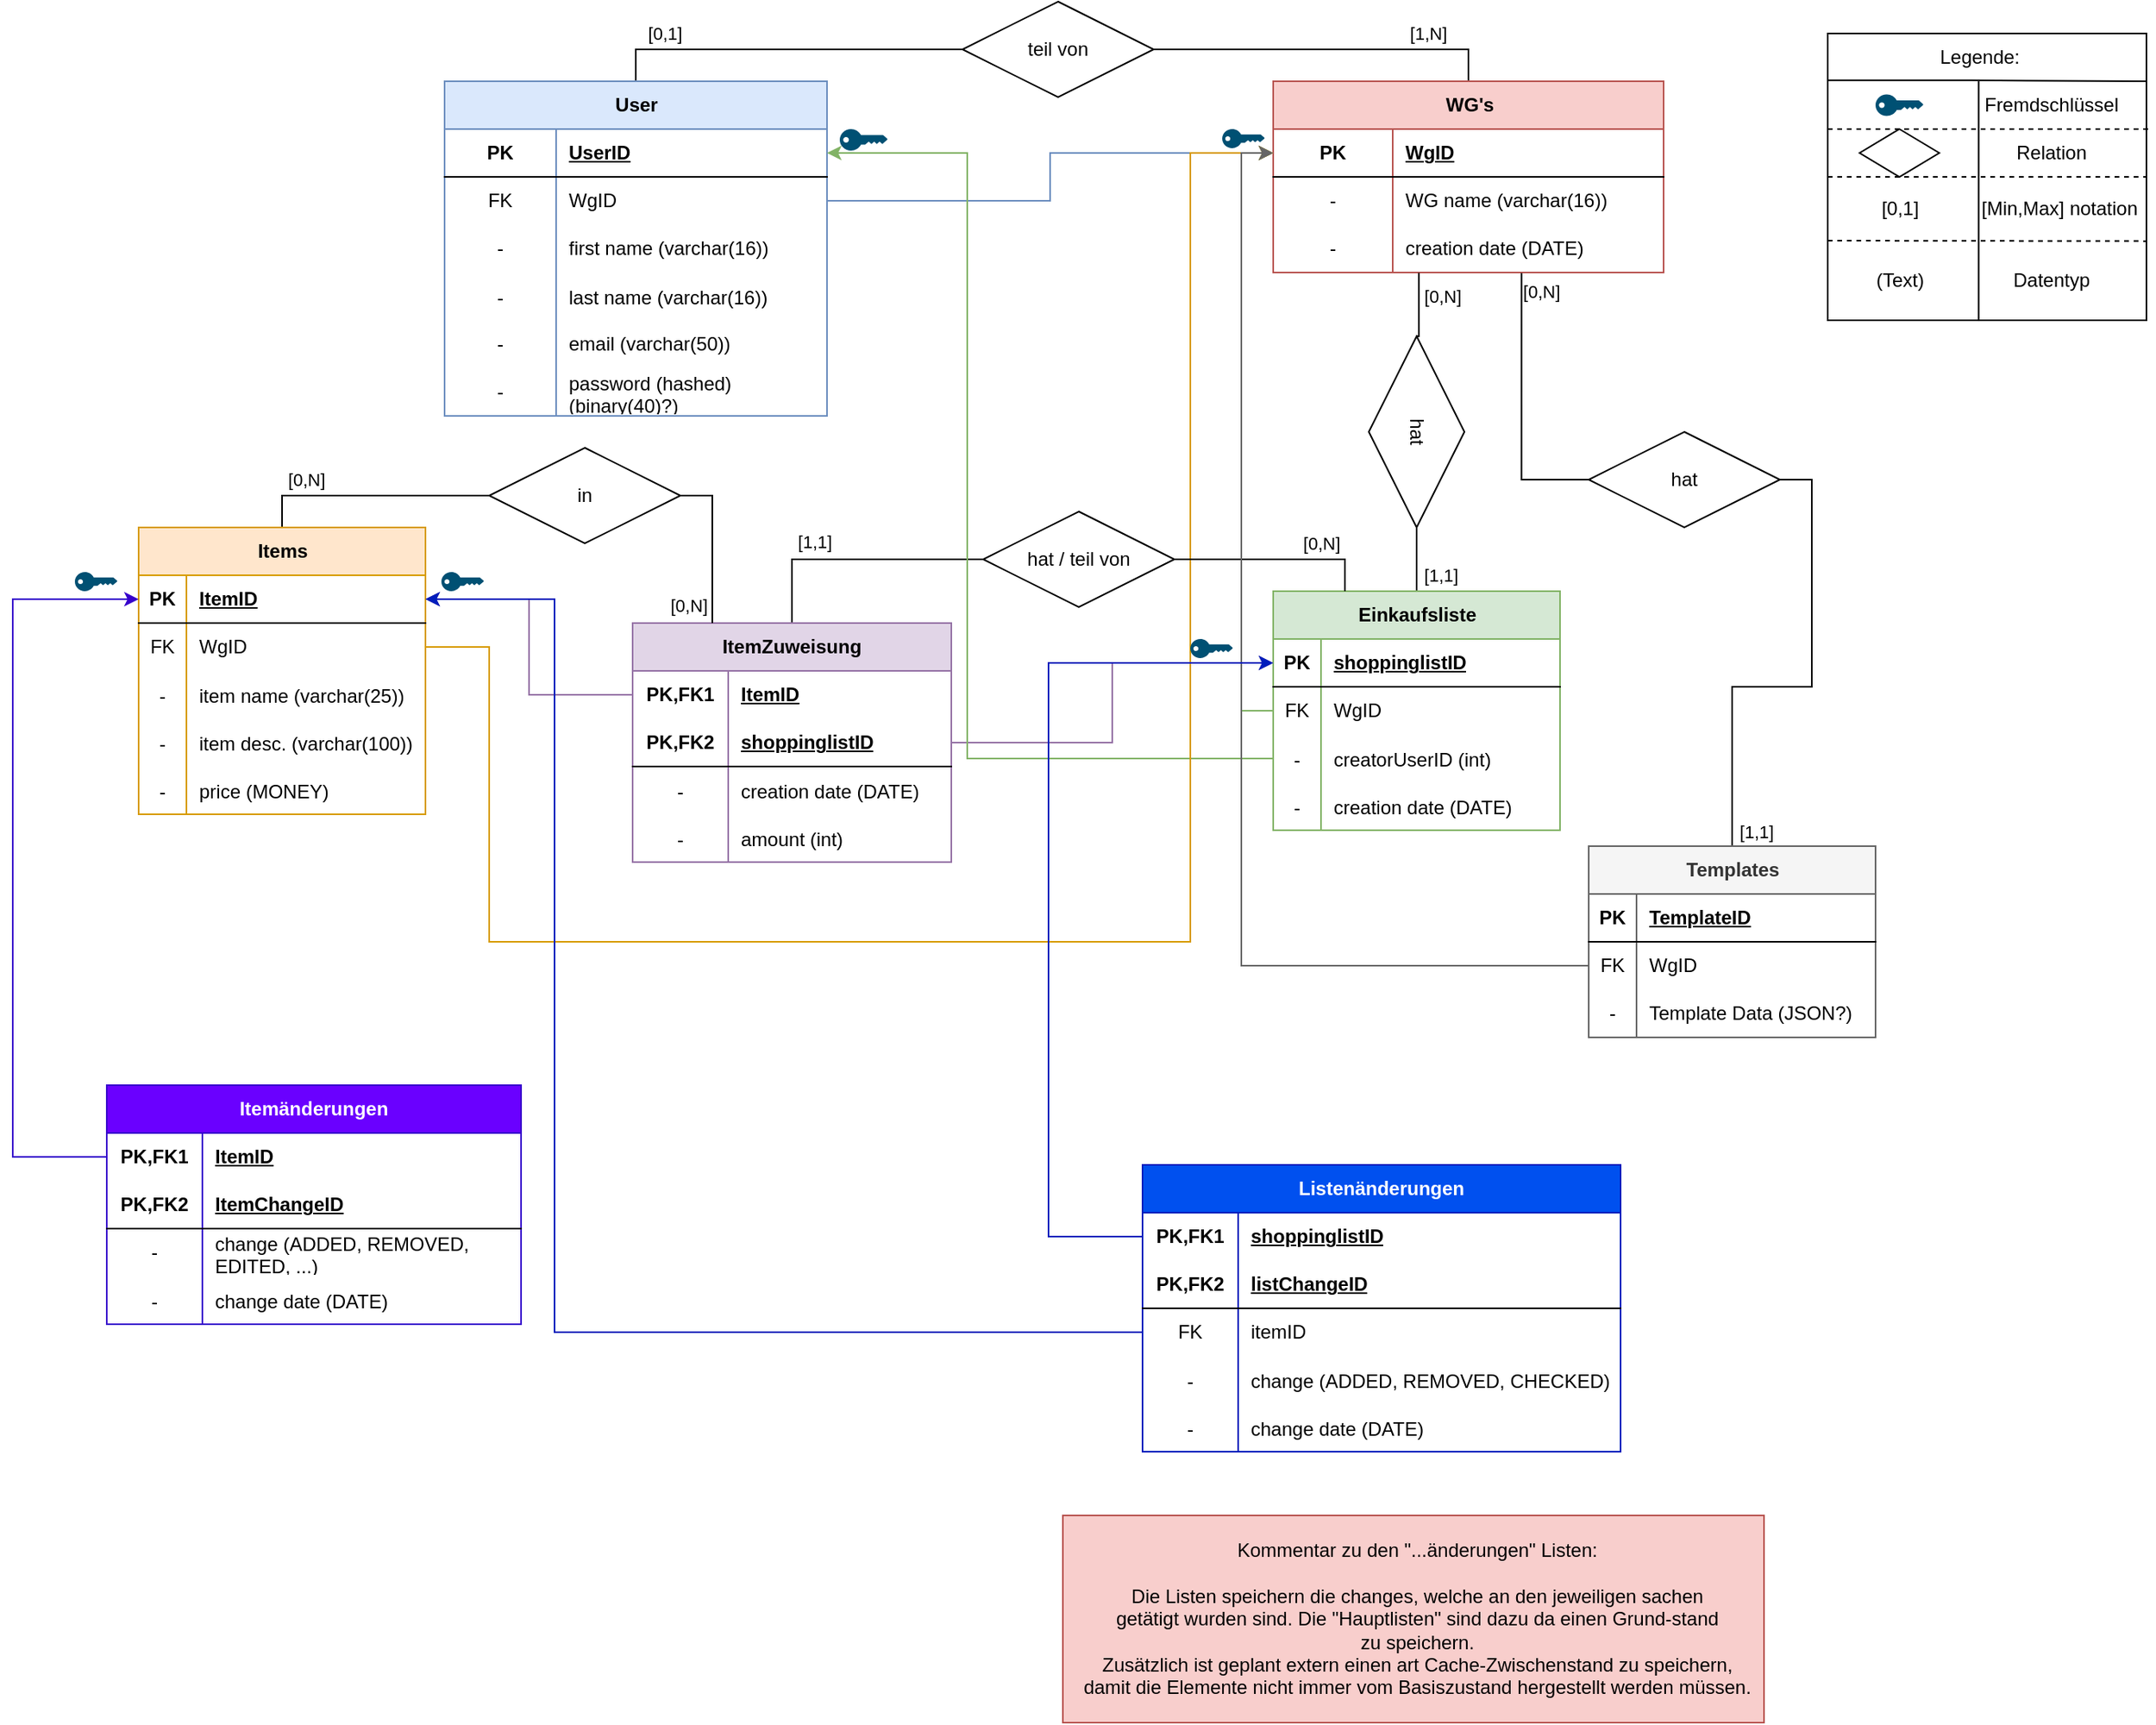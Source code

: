 <mxfile version="26.2.14">
  <diagram id="R2lEEEUBdFMjLlhIrx00" name="Page-1">
    <mxGraphModel dx="2875" dy="1124" grid="1" gridSize="10" guides="1" tooltips="1" connect="1" arrows="1" fold="1" page="1" pageScale="1" pageWidth="850" pageHeight="1100" math="0" shadow="0" extFonts="Permanent Marker^https://fonts.googleapis.com/css?family=Permanent+Marker">
      <root>
        <mxCell id="0" />
        <mxCell id="1" parent="0" />
        <mxCell id="UXeK21A5Lev54CbXwh4K-62" value="" style="whiteSpace=wrap;html=1;fontSize=12;" parent="1" vertex="1">
          <mxGeometry x="540" y="230" width="200" height="180" as="geometry" />
        </mxCell>
        <mxCell id="aGtUJJCmevMv8hbYbq4T-76" style="edgeStyle=orthogonalEdgeStyle;rounded=0;orthogonalLoop=1;jettySize=auto;html=1;exitX=0.5;exitY=0;exitDx=0;exitDy=0;entryX=0.5;entryY=0;entryDx=0;entryDy=0;endArrow=none;startFill=0;" parent="1" source="aGtUJJCmevMv8hbYbq4T-1" target="aGtUJJCmevMv8hbYbq4T-25" edge="1">
          <mxGeometry relative="1" as="geometry" />
        </mxCell>
        <mxCell id="UXeK21A5Lev54CbXwh4K-33" value="[0,1]" style="edgeLabel;html=1;align=center;verticalAlign=middle;resizable=0;points=[];" parent="aGtUJJCmevMv8hbYbq4T-76" vertex="1" connectable="0">
          <mxGeometry x="-0.897" y="1" relative="1" as="geometry">
            <mxPoint x="9" y="-9" as="offset" />
          </mxGeometry>
        </mxCell>
        <mxCell id="UXeK21A5Lev54CbXwh4K-38" value="[1,N]" style="edgeLabel;html=1;align=center;verticalAlign=middle;resizable=0;points=[];" parent="aGtUJJCmevMv8hbYbq4T-76" vertex="1" connectable="0">
          <mxGeometry x="0.839" y="1" relative="1" as="geometry">
            <mxPoint y="-9" as="offset" />
          </mxGeometry>
        </mxCell>
        <mxCell id="aGtUJJCmevMv8hbYbq4T-1" value="User" style="shape=table;startSize=30;container=1;collapsible=1;childLayout=tableLayout;fixedRows=1;rowLines=0;fontStyle=1;align=center;resizeLast=1;html=1;fillColor=#dae8fc;strokeColor=#6c8ebf;" parent="1" vertex="1">
          <mxGeometry x="-328" y="260" width="240" height="210" as="geometry">
            <mxRectangle x="90" y="110" width="70" height="30" as="alternateBounds" />
          </mxGeometry>
        </mxCell>
        <mxCell id="aGtUJJCmevMv8hbYbq4T-2" value="" style="shape=tableRow;horizontal=0;startSize=0;swimlaneHead=0;swimlaneBody=0;fillColor=none;collapsible=0;dropTarget=0;points=[[0,0.5],[1,0.5]];portConstraint=eastwest;top=0;left=0;right=0;bottom=1;" parent="aGtUJJCmevMv8hbYbq4T-1" vertex="1">
          <mxGeometry y="30" width="240" height="30" as="geometry" />
        </mxCell>
        <mxCell id="aGtUJJCmevMv8hbYbq4T-3" value="PK" style="shape=partialRectangle;connectable=0;fillColor=none;top=0;left=0;bottom=0;right=0;fontStyle=1;overflow=hidden;whiteSpace=wrap;html=1;" parent="aGtUJJCmevMv8hbYbq4T-2" vertex="1">
          <mxGeometry width="70" height="30" as="geometry">
            <mxRectangle width="70" height="30" as="alternateBounds" />
          </mxGeometry>
        </mxCell>
        <mxCell id="aGtUJJCmevMv8hbYbq4T-4" value="UserID" style="shape=partialRectangle;connectable=0;fillColor=none;top=0;left=0;bottom=0;right=0;align=left;spacingLeft=6;fontStyle=5;overflow=hidden;whiteSpace=wrap;html=1;" parent="aGtUJJCmevMv8hbYbq4T-2" vertex="1">
          <mxGeometry x="70" width="170" height="30" as="geometry">
            <mxRectangle width="170" height="30" as="alternateBounds" />
          </mxGeometry>
        </mxCell>
        <mxCell id="aGtUJJCmevMv8hbYbq4T-47" value="" style="shape=tableRow;horizontal=0;startSize=0;swimlaneHead=0;swimlaneBody=0;fillColor=none;collapsible=0;dropTarget=0;points=[[0,0.5],[1,0.5]];portConstraint=eastwest;top=0;left=0;right=0;bottom=0;" parent="aGtUJJCmevMv8hbYbq4T-1" vertex="1">
          <mxGeometry y="60" width="240" height="30" as="geometry" />
        </mxCell>
        <mxCell id="aGtUJJCmevMv8hbYbq4T-48" value="FK" style="shape=partialRectangle;connectable=0;fillColor=none;top=0;left=0;bottom=0;right=0;fontStyle=0;overflow=hidden;whiteSpace=wrap;html=1;" parent="aGtUJJCmevMv8hbYbq4T-47" vertex="1">
          <mxGeometry width="70" height="30" as="geometry">
            <mxRectangle width="70" height="30" as="alternateBounds" />
          </mxGeometry>
        </mxCell>
        <mxCell id="aGtUJJCmevMv8hbYbq4T-49" value="WgID" style="shape=partialRectangle;connectable=0;fillColor=none;top=0;left=0;bottom=0;right=0;align=left;spacingLeft=6;fontStyle=0;overflow=hidden;whiteSpace=wrap;html=1;" parent="aGtUJJCmevMv8hbYbq4T-47" vertex="1">
          <mxGeometry x="70" width="170" height="30" as="geometry">
            <mxRectangle width="170" height="30" as="alternateBounds" />
          </mxGeometry>
        </mxCell>
        <mxCell id="aGtUJJCmevMv8hbYbq4T-5" value="" style="shape=tableRow;horizontal=0;startSize=0;swimlaneHead=0;swimlaneBody=0;fillColor=none;collapsible=0;dropTarget=0;points=[[0,0.5],[1,0.5]];portConstraint=eastwest;top=0;left=0;right=0;bottom=0;" parent="aGtUJJCmevMv8hbYbq4T-1" vertex="1">
          <mxGeometry y="90" width="240" height="30" as="geometry" />
        </mxCell>
        <mxCell id="aGtUJJCmevMv8hbYbq4T-6" value="-" style="shape=partialRectangle;connectable=0;fillColor=none;top=0;left=0;bottom=0;right=0;editable=1;overflow=hidden;whiteSpace=wrap;html=1;" parent="aGtUJJCmevMv8hbYbq4T-5" vertex="1">
          <mxGeometry width="70" height="30" as="geometry">
            <mxRectangle width="70" height="30" as="alternateBounds" />
          </mxGeometry>
        </mxCell>
        <mxCell id="aGtUJJCmevMv8hbYbq4T-7" value="first name (varchar(16&lt;span style=&quot;background-color: transparent; color: light-dark(rgb(0, 0, 0), rgb(255, 255, 255));&quot;&gt;))&lt;/span&gt;" style="shape=partialRectangle;connectable=0;fillColor=none;top=0;left=0;bottom=0;right=0;align=left;spacingLeft=6;overflow=hidden;whiteSpace=wrap;html=1;" parent="aGtUJJCmevMv8hbYbq4T-5" vertex="1">
          <mxGeometry x="70" width="170" height="30" as="geometry">
            <mxRectangle width="170" height="30" as="alternateBounds" />
          </mxGeometry>
        </mxCell>
        <mxCell id="aGtUJJCmevMv8hbYbq4T-44" value="" style="shape=tableRow;horizontal=0;startSize=0;swimlaneHead=0;swimlaneBody=0;fillColor=none;collapsible=0;dropTarget=0;points=[[0,0.5],[1,0.5]];portConstraint=eastwest;top=0;left=0;right=0;bottom=0;" parent="aGtUJJCmevMv8hbYbq4T-1" vertex="1">
          <mxGeometry y="120" width="240" height="30" as="geometry" />
        </mxCell>
        <mxCell id="aGtUJJCmevMv8hbYbq4T-45" value="-" style="shape=partialRectangle;connectable=0;fillColor=none;top=0;left=0;bottom=0;right=0;editable=1;overflow=hidden;" parent="aGtUJJCmevMv8hbYbq4T-44" vertex="1">
          <mxGeometry width="70" height="30" as="geometry">
            <mxRectangle width="70" height="30" as="alternateBounds" />
          </mxGeometry>
        </mxCell>
        <mxCell id="aGtUJJCmevMv8hbYbq4T-46" value="last name (varchar(16))" style="shape=partialRectangle;connectable=0;fillColor=none;top=0;left=0;bottom=0;right=0;align=left;spacingLeft=6;overflow=hidden;" parent="aGtUJJCmevMv8hbYbq4T-44" vertex="1">
          <mxGeometry x="70" width="170" height="30" as="geometry">
            <mxRectangle width="170" height="30" as="alternateBounds" />
          </mxGeometry>
        </mxCell>
        <mxCell id="aGtUJJCmevMv8hbYbq4T-8" value="" style="shape=tableRow;horizontal=0;startSize=0;swimlaneHead=0;swimlaneBody=0;fillColor=none;collapsible=0;dropTarget=0;points=[[0,0.5],[1,0.5]];portConstraint=eastwest;top=0;left=0;right=0;bottom=0;" parent="aGtUJJCmevMv8hbYbq4T-1" vertex="1">
          <mxGeometry y="150" width="240" height="30" as="geometry" />
        </mxCell>
        <mxCell id="aGtUJJCmevMv8hbYbq4T-9" value="-" style="shape=partialRectangle;connectable=0;fillColor=none;top=0;left=0;bottom=0;right=0;editable=1;overflow=hidden;whiteSpace=wrap;html=1;" parent="aGtUJJCmevMv8hbYbq4T-8" vertex="1">
          <mxGeometry width="70" height="30" as="geometry">
            <mxRectangle width="70" height="30" as="alternateBounds" />
          </mxGeometry>
        </mxCell>
        <mxCell id="aGtUJJCmevMv8hbYbq4T-10" value="email (varchar(50))" style="shape=partialRectangle;connectable=0;fillColor=none;top=0;left=0;bottom=0;right=0;align=left;spacingLeft=6;overflow=hidden;whiteSpace=wrap;html=1;" parent="aGtUJJCmevMv8hbYbq4T-8" vertex="1">
          <mxGeometry x="70" width="170" height="30" as="geometry">
            <mxRectangle width="170" height="30" as="alternateBounds" />
          </mxGeometry>
        </mxCell>
        <mxCell id="aGtUJJCmevMv8hbYbq4T-11" value="" style="shape=tableRow;horizontal=0;startSize=0;swimlaneHead=0;swimlaneBody=0;fillColor=none;collapsible=0;dropTarget=0;points=[[0,0.5],[1,0.5]];portConstraint=eastwest;top=0;left=0;right=0;bottom=0;" parent="aGtUJJCmevMv8hbYbq4T-1" vertex="1">
          <mxGeometry y="180" width="240" height="30" as="geometry" />
        </mxCell>
        <mxCell id="aGtUJJCmevMv8hbYbq4T-12" value="-" style="shape=partialRectangle;connectable=0;fillColor=none;top=0;left=0;bottom=0;right=0;editable=1;overflow=hidden;whiteSpace=wrap;html=1;" parent="aGtUJJCmevMv8hbYbq4T-11" vertex="1">
          <mxGeometry width="70" height="30" as="geometry">
            <mxRectangle width="70" height="30" as="alternateBounds" />
          </mxGeometry>
        </mxCell>
        <mxCell id="aGtUJJCmevMv8hbYbq4T-13" value="password (hashed) (binary(40)?)" style="shape=partialRectangle;connectable=0;fillColor=none;top=0;left=0;bottom=0;right=0;align=left;spacingLeft=6;overflow=hidden;whiteSpace=wrap;html=1;" parent="aGtUJJCmevMv8hbYbq4T-11" vertex="1">
          <mxGeometry x="70" width="170" height="30" as="geometry">
            <mxRectangle width="170" height="30" as="alternateBounds" />
          </mxGeometry>
        </mxCell>
        <mxCell id="aGtUJJCmevMv8hbYbq4T-25" value="WG&#39;s" style="shape=table;startSize=30;container=1;collapsible=1;childLayout=tableLayout;fixedRows=1;rowLines=0;fontStyle=1;align=center;resizeLast=1;html=1;fillColor=#f8cecc;strokeColor=#b85450;" parent="1" vertex="1">
          <mxGeometry x="192" y="260" width="245" height="120" as="geometry" />
        </mxCell>
        <mxCell id="aGtUJJCmevMv8hbYbq4T-26" value="" style="shape=tableRow;horizontal=0;startSize=0;swimlaneHead=0;swimlaneBody=0;fillColor=none;collapsible=0;dropTarget=0;points=[[0,0.5],[1,0.5]];portConstraint=eastwest;top=0;left=0;right=0;bottom=1;" parent="aGtUJJCmevMv8hbYbq4T-25" vertex="1">
          <mxGeometry y="30" width="245" height="30" as="geometry" />
        </mxCell>
        <mxCell id="aGtUJJCmevMv8hbYbq4T-27" value="PK" style="shape=partialRectangle;connectable=0;fillColor=none;top=0;left=0;bottom=0;right=0;fontStyle=1;overflow=hidden;whiteSpace=wrap;html=1;" parent="aGtUJJCmevMv8hbYbq4T-26" vertex="1">
          <mxGeometry width="75.0" height="30" as="geometry">
            <mxRectangle width="75.0" height="30" as="alternateBounds" />
          </mxGeometry>
        </mxCell>
        <mxCell id="aGtUJJCmevMv8hbYbq4T-28" value="WgID" style="shape=partialRectangle;connectable=0;fillColor=none;top=0;left=0;bottom=0;right=0;align=left;spacingLeft=6;fontStyle=5;overflow=hidden;whiteSpace=wrap;html=1;" parent="aGtUJJCmevMv8hbYbq4T-26" vertex="1">
          <mxGeometry x="75.0" width="170.0" height="30" as="geometry">
            <mxRectangle width="170.0" height="30" as="alternateBounds" />
          </mxGeometry>
        </mxCell>
        <mxCell id="aGtUJJCmevMv8hbYbq4T-29" value="" style="shape=tableRow;horizontal=0;startSize=0;swimlaneHead=0;swimlaneBody=0;fillColor=none;collapsible=0;dropTarget=0;points=[[0,0.5],[1,0.5]];portConstraint=eastwest;top=0;left=0;right=0;bottom=0;" parent="aGtUJJCmevMv8hbYbq4T-25" vertex="1">
          <mxGeometry y="60" width="245" height="30" as="geometry" />
        </mxCell>
        <mxCell id="aGtUJJCmevMv8hbYbq4T-30" value="-" style="shape=partialRectangle;connectable=0;fillColor=none;top=0;left=0;bottom=0;right=0;editable=1;overflow=hidden;whiteSpace=wrap;html=1;" parent="aGtUJJCmevMv8hbYbq4T-29" vertex="1">
          <mxGeometry width="75.0" height="30" as="geometry">
            <mxRectangle width="75.0" height="30" as="alternateBounds" />
          </mxGeometry>
        </mxCell>
        <mxCell id="aGtUJJCmevMv8hbYbq4T-31" value="WG name (varchar(16))" style="shape=partialRectangle;connectable=0;fillColor=none;top=0;left=0;bottom=0;right=0;align=left;spacingLeft=6;overflow=hidden;whiteSpace=wrap;html=1;" parent="aGtUJJCmevMv8hbYbq4T-29" vertex="1">
          <mxGeometry x="75.0" width="170.0" height="30" as="geometry">
            <mxRectangle width="170.0" height="30" as="alternateBounds" />
          </mxGeometry>
        </mxCell>
        <mxCell id="aGtUJJCmevMv8hbYbq4T-32" value="" style="shape=tableRow;horizontal=0;startSize=0;swimlaneHead=0;swimlaneBody=0;fillColor=none;collapsible=0;dropTarget=0;points=[[0,0.5],[1,0.5]];portConstraint=eastwest;top=0;left=0;right=0;bottom=0;" parent="aGtUJJCmevMv8hbYbq4T-25" vertex="1">
          <mxGeometry y="90" width="245" height="30" as="geometry" />
        </mxCell>
        <mxCell id="aGtUJJCmevMv8hbYbq4T-33" value="-" style="shape=partialRectangle;connectable=0;fillColor=none;top=0;left=0;bottom=0;right=0;editable=1;overflow=hidden;whiteSpace=wrap;html=1;" parent="aGtUJJCmevMv8hbYbq4T-32" vertex="1">
          <mxGeometry width="75.0" height="30" as="geometry">
            <mxRectangle width="75.0" height="30" as="alternateBounds" />
          </mxGeometry>
        </mxCell>
        <mxCell id="aGtUJJCmevMv8hbYbq4T-34" value="creation date (DATE)" style="shape=partialRectangle;connectable=0;fillColor=none;top=0;left=0;bottom=0;right=0;align=left;spacingLeft=6;overflow=hidden;whiteSpace=wrap;html=1;" parent="aGtUJJCmevMv8hbYbq4T-32" vertex="1">
          <mxGeometry x="75.0" width="170.0" height="30" as="geometry">
            <mxRectangle width="170.0" height="30" as="alternateBounds" />
          </mxGeometry>
        </mxCell>
        <mxCell id="aGtUJJCmevMv8hbYbq4T-82" style="edgeStyle=orthogonalEdgeStyle;rounded=0;orthogonalLoop=1;jettySize=auto;html=1;exitX=0.5;exitY=0;exitDx=0;exitDy=0;entryX=1;entryY=0.5;entryDx=0;entryDy=0;endArrow=none;startFill=0;" parent="1" source="aGtUJJCmevMv8hbYbq4T-52" target="aGtUJJCmevMv8hbYbq4T-79" edge="1">
          <mxGeometry relative="1" as="geometry" />
        </mxCell>
        <mxCell id="UXeK21A5Lev54CbXwh4K-40" value="[1,1]" style="edgeLabel;html=1;align=center;verticalAlign=middle;resizable=0;points=[];" parent="aGtUJJCmevMv8hbYbq4T-82" vertex="1" connectable="0">
          <mxGeometry x="-0.557" y="-2" relative="1" as="geometry">
            <mxPoint x="13" y="-1" as="offset" />
          </mxGeometry>
        </mxCell>
        <mxCell id="aGtUJJCmevMv8hbYbq4T-52" value="Einkaufsliste" style="shape=table;startSize=30;container=1;collapsible=1;childLayout=tableLayout;fixedRows=1;rowLines=0;fontStyle=1;align=center;resizeLast=1;html=1;fillColor=#d5e8d4;strokeColor=#82b366;" parent="1" vertex="1">
          <mxGeometry x="192" y="580" width="180" height="150" as="geometry" />
        </mxCell>
        <mxCell id="aGtUJJCmevMv8hbYbq4T-53" value="" style="shape=tableRow;horizontal=0;startSize=0;swimlaneHead=0;swimlaneBody=0;fillColor=none;collapsible=0;dropTarget=0;points=[[0,0.5],[1,0.5]];portConstraint=eastwest;top=0;left=0;right=0;bottom=1;" parent="aGtUJJCmevMv8hbYbq4T-52" vertex="1">
          <mxGeometry y="30" width="180" height="30" as="geometry" />
        </mxCell>
        <mxCell id="aGtUJJCmevMv8hbYbq4T-54" value="PK" style="shape=partialRectangle;connectable=0;fillColor=none;top=0;left=0;bottom=0;right=0;fontStyle=1;overflow=hidden;whiteSpace=wrap;html=1;" parent="aGtUJJCmevMv8hbYbq4T-53" vertex="1">
          <mxGeometry width="30" height="30" as="geometry">
            <mxRectangle width="30" height="30" as="alternateBounds" />
          </mxGeometry>
        </mxCell>
        <mxCell id="aGtUJJCmevMv8hbYbq4T-55" value="shoppinglistID" style="shape=partialRectangle;connectable=0;fillColor=none;top=0;left=0;bottom=0;right=0;align=left;spacingLeft=6;fontStyle=5;overflow=hidden;whiteSpace=wrap;html=1;" parent="aGtUJJCmevMv8hbYbq4T-53" vertex="1">
          <mxGeometry x="30" width="150" height="30" as="geometry">
            <mxRectangle width="150" height="30" as="alternateBounds" />
          </mxGeometry>
        </mxCell>
        <mxCell id="aGtUJJCmevMv8hbYbq4T-65" value="" style="shape=tableRow;horizontal=0;startSize=0;swimlaneHead=0;swimlaneBody=0;fillColor=none;collapsible=0;dropTarget=0;points=[[0,0.5],[1,0.5]];portConstraint=eastwest;top=0;left=0;right=0;bottom=0;" parent="aGtUJJCmevMv8hbYbq4T-52" vertex="1">
          <mxGeometry y="60" width="180" height="30" as="geometry" />
        </mxCell>
        <mxCell id="aGtUJJCmevMv8hbYbq4T-66" value="FK" style="shape=partialRectangle;connectable=0;fillColor=none;top=0;left=0;bottom=0;right=0;fontStyle=0;overflow=hidden;whiteSpace=wrap;html=1;" parent="aGtUJJCmevMv8hbYbq4T-65" vertex="1">
          <mxGeometry width="30" height="30" as="geometry">
            <mxRectangle width="30" height="30" as="alternateBounds" />
          </mxGeometry>
        </mxCell>
        <mxCell id="aGtUJJCmevMv8hbYbq4T-67" value="WgID" style="shape=partialRectangle;connectable=0;fillColor=none;top=0;left=0;bottom=0;right=0;align=left;spacingLeft=6;fontStyle=0;overflow=hidden;whiteSpace=wrap;html=1;" parent="aGtUJJCmevMv8hbYbq4T-65" vertex="1">
          <mxGeometry x="30" width="150" height="30" as="geometry">
            <mxRectangle width="150" height="30" as="alternateBounds" />
          </mxGeometry>
        </mxCell>
        <mxCell id="UXeK21A5Lev54CbXwh4K-50" value="" style="shape=tableRow;horizontal=0;startSize=0;swimlaneHead=0;swimlaneBody=0;fillColor=none;collapsible=0;dropTarget=0;points=[[0,0.5],[1,0.5]];portConstraint=eastwest;top=0;left=0;right=0;bottom=0;" parent="aGtUJJCmevMv8hbYbq4T-52" vertex="1">
          <mxGeometry y="90" width="180" height="30" as="geometry" />
        </mxCell>
        <mxCell id="UXeK21A5Lev54CbXwh4K-51" value="-" style="shape=partialRectangle;connectable=0;fillColor=none;top=0;left=0;bottom=0;right=0;editable=1;overflow=hidden;" parent="UXeK21A5Lev54CbXwh4K-50" vertex="1">
          <mxGeometry width="30" height="30" as="geometry">
            <mxRectangle width="30" height="30" as="alternateBounds" />
          </mxGeometry>
        </mxCell>
        <mxCell id="UXeK21A5Lev54CbXwh4K-52" value="creatorUserID (int)" style="shape=partialRectangle;connectable=0;fillColor=none;top=0;left=0;bottom=0;right=0;align=left;spacingLeft=6;overflow=hidden;" parent="UXeK21A5Lev54CbXwh4K-50" vertex="1">
          <mxGeometry x="30" width="150" height="30" as="geometry">
            <mxRectangle width="150" height="30" as="alternateBounds" />
          </mxGeometry>
        </mxCell>
        <mxCell id="UXeK21A5Lev54CbXwh4K-84" value="" style="shape=tableRow;horizontal=0;startSize=0;swimlaneHead=0;swimlaneBody=0;fillColor=none;collapsible=0;dropTarget=0;points=[[0,0.5],[1,0.5]];portConstraint=eastwest;top=0;left=0;right=0;bottom=0;" parent="aGtUJJCmevMv8hbYbq4T-52" vertex="1">
          <mxGeometry y="120" width="180" height="30" as="geometry" />
        </mxCell>
        <mxCell id="UXeK21A5Lev54CbXwh4K-85" value="-" style="shape=partialRectangle;connectable=0;fillColor=none;top=0;left=0;bottom=0;right=0;editable=1;overflow=hidden;" parent="UXeK21A5Lev54CbXwh4K-84" vertex="1">
          <mxGeometry width="30" height="30" as="geometry">
            <mxRectangle width="30" height="30" as="alternateBounds" />
          </mxGeometry>
        </mxCell>
        <mxCell id="UXeK21A5Lev54CbXwh4K-86" value="creation date (DATE)" style="shape=partialRectangle;connectable=0;fillColor=none;top=0;left=0;bottom=0;right=0;align=left;spacingLeft=6;overflow=hidden;" parent="UXeK21A5Lev54CbXwh4K-84" vertex="1">
          <mxGeometry x="30" width="150" height="30" as="geometry">
            <mxRectangle width="150" height="30" as="alternateBounds" />
          </mxGeometry>
        </mxCell>
        <mxCell id="aGtUJJCmevMv8hbYbq4T-70" value="teil von" style="shape=rhombus;perimeter=rhombusPerimeter;whiteSpace=wrap;html=1;align=center;" parent="1" vertex="1">
          <mxGeometry x="-3" y="210" width="120" height="60" as="geometry" />
        </mxCell>
        <mxCell id="aGtUJJCmevMv8hbYbq4T-79" value="hat" style="shape=rhombus;perimeter=rhombusPerimeter;whiteSpace=wrap;html=1;align=center;rotation=90;" parent="1" vertex="1">
          <mxGeometry x="222" y="450" width="120" height="60" as="geometry" />
        </mxCell>
        <mxCell id="aGtUJJCmevMv8hbYbq4T-83" style="edgeStyle=orthogonalEdgeStyle;rounded=0;orthogonalLoop=1;jettySize=auto;html=1;exitX=0;exitY=0.5;exitDx=0;exitDy=0;entryX=0.373;entryY=1.007;entryDx=0;entryDy=0;entryPerimeter=0;endArrow=none;startFill=0;" parent="1" source="aGtUJJCmevMv8hbYbq4T-79" target="aGtUJJCmevMv8hbYbq4T-32" edge="1">
          <mxGeometry relative="1" as="geometry" />
        </mxCell>
        <mxCell id="UXeK21A5Lev54CbXwh4K-39" value="[0,N]" style="edgeLabel;html=1;align=center;verticalAlign=middle;resizable=0;points=[];" parent="aGtUJJCmevMv8hbYbq4T-83" vertex="1" connectable="0">
          <mxGeometry x="0.353" y="-1" relative="1" as="geometry">
            <mxPoint x="13" y="1" as="offset" />
          </mxGeometry>
        </mxCell>
        <mxCell id="UXeK21A5Lev54CbXwh4K-29" style="edgeStyle=orthogonalEdgeStyle;rounded=0;orthogonalLoop=1;jettySize=auto;html=1;exitX=0.5;exitY=0;exitDx=0;exitDy=0;entryX=0;entryY=0.5;entryDx=0;entryDy=0;endArrow=none;startFill=0;" parent="1" source="UXeK21A5Lev54CbXwh4K-1" target="UXeK21A5Lev54CbXwh4K-27" edge="1">
          <mxGeometry relative="1" as="geometry" />
        </mxCell>
        <mxCell id="UXeK21A5Lev54CbXwh4K-43" value="[0,N]" style="edgeLabel;html=1;align=center;verticalAlign=middle;resizable=0;points=[];" parent="UXeK21A5Lev54CbXwh4K-29" vertex="1" connectable="0">
          <mxGeometry x="-0.571" y="1" relative="1" as="geometry">
            <mxPoint x="3" y="-9" as="offset" />
          </mxGeometry>
        </mxCell>
        <mxCell id="UXeK21A5Lev54CbXwh4K-1" value="Items" style="shape=table;startSize=30;container=1;collapsible=1;childLayout=tableLayout;fixedRows=1;rowLines=0;fontStyle=1;align=center;resizeLast=1;html=1;fillColor=#ffe6cc;strokeColor=#d79b00;" parent="1" vertex="1">
          <mxGeometry x="-520" y="540" width="180" height="180" as="geometry" />
        </mxCell>
        <mxCell id="UXeK21A5Lev54CbXwh4K-2" value="" style="shape=tableRow;horizontal=0;startSize=0;swimlaneHead=0;swimlaneBody=0;fillColor=none;collapsible=0;dropTarget=0;points=[[0,0.5],[1,0.5]];portConstraint=eastwest;top=0;left=0;right=0;bottom=1;" parent="UXeK21A5Lev54CbXwh4K-1" vertex="1">
          <mxGeometry y="30" width="180" height="30" as="geometry" />
        </mxCell>
        <mxCell id="UXeK21A5Lev54CbXwh4K-3" value="PK" style="shape=partialRectangle;connectable=0;fillColor=none;top=0;left=0;bottom=0;right=0;fontStyle=1;overflow=hidden;whiteSpace=wrap;html=1;" parent="UXeK21A5Lev54CbXwh4K-2" vertex="1">
          <mxGeometry width="30" height="30" as="geometry">
            <mxRectangle width="30" height="30" as="alternateBounds" />
          </mxGeometry>
        </mxCell>
        <mxCell id="UXeK21A5Lev54CbXwh4K-4" value="ItemID" style="shape=partialRectangle;connectable=0;fillColor=none;top=0;left=0;bottom=0;right=0;align=left;spacingLeft=6;fontStyle=5;overflow=hidden;whiteSpace=wrap;html=1;" parent="UXeK21A5Lev54CbXwh4K-2" vertex="1">
          <mxGeometry x="30" width="150" height="30" as="geometry">
            <mxRectangle width="150" height="30" as="alternateBounds" />
          </mxGeometry>
        </mxCell>
        <mxCell id="UXeK21A5Lev54CbXwh4K-93" value="" style="shape=tableRow;horizontal=0;startSize=0;swimlaneHead=0;swimlaneBody=0;fillColor=none;collapsible=0;dropTarget=0;points=[[0,0.5],[1,0.5]];portConstraint=eastwest;top=0;left=0;right=0;bottom=0;" parent="UXeK21A5Lev54CbXwh4K-1" vertex="1">
          <mxGeometry y="60" width="180" height="30" as="geometry" />
        </mxCell>
        <mxCell id="UXeK21A5Lev54CbXwh4K-94" value="FK" style="shape=partialRectangle;connectable=0;fillColor=none;top=0;left=0;bottom=0;right=0;fontStyle=0;overflow=hidden;whiteSpace=wrap;html=1;" parent="UXeK21A5Lev54CbXwh4K-93" vertex="1">
          <mxGeometry width="30" height="30" as="geometry">
            <mxRectangle width="30" height="30" as="alternateBounds" />
          </mxGeometry>
        </mxCell>
        <mxCell id="UXeK21A5Lev54CbXwh4K-95" value="WgID" style="shape=partialRectangle;connectable=0;fillColor=none;top=0;left=0;bottom=0;right=0;align=left;spacingLeft=6;fontStyle=0;overflow=hidden;whiteSpace=wrap;html=1;" parent="UXeK21A5Lev54CbXwh4K-93" vertex="1">
          <mxGeometry x="30" width="150" height="30" as="geometry">
            <mxRectangle width="150" height="30" as="alternateBounds" />
          </mxGeometry>
        </mxCell>
        <mxCell id="UXeK21A5Lev54CbXwh4K-87" value="" style="shape=tableRow;horizontal=0;startSize=0;swimlaneHead=0;swimlaneBody=0;fillColor=none;collapsible=0;dropTarget=0;points=[[0,0.5],[1,0.5]];portConstraint=eastwest;top=0;left=0;right=0;bottom=0;" parent="UXeK21A5Lev54CbXwh4K-1" vertex="1">
          <mxGeometry y="90" width="180" height="30" as="geometry" />
        </mxCell>
        <mxCell id="UXeK21A5Lev54CbXwh4K-88" value="-" style="shape=partialRectangle;connectable=0;fillColor=none;top=0;left=0;bottom=0;right=0;editable=1;overflow=hidden;" parent="UXeK21A5Lev54CbXwh4K-87" vertex="1">
          <mxGeometry width="30" height="30" as="geometry">
            <mxRectangle width="30" height="30" as="alternateBounds" />
          </mxGeometry>
        </mxCell>
        <mxCell id="UXeK21A5Lev54CbXwh4K-89" value="item name (varchar(25))" style="shape=partialRectangle;connectable=0;fillColor=none;top=0;left=0;bottom=0;right=0;align=left;spacingLeft=6;overflow=hidden;" parent="UXeK21A5Lev54CbXwh4K-87" vertex="1">
          <mxGeometry x="30" width="150" height="30" as="geometry">
            <mxRectangle width="150" height="30" as="alternateBounds" />
          </mxGeometry>
        </mxCell>
        <mxCell id="pZzTLyqTRAZFOnSQWOme-1" value="" style="shape=tableRow;horizontal=0;startSize=0;swimlaneHead=0;swimlaneBody=0;fillColor=none;collapsible=0;dropTarget=0;points=[[0,0.5],[1,0.5]];portConstraint=eastwest;top=0;left=0;right=0;bottom=0;" parent="UXeK21A5Lev54CbXwh4K-1" vertex="1">
          <mxGeometry y="120" width="180" height="30" as="geometry" />
        </mxCell>
        <mxCell id="pZzTLyqTRAZFOnSQWOme-2" value="-" style="shape=partialRectangle;connectable=0;fillColor=none;top=0;left=0;bottom=0;right=0;editable=1;overflow=hidden;" parent="pZzTLyqTRAZFOnSQWOme-1" vertex="1">
          <mxGeometry width="30" height="30" as="geometry">
            <mxRectangle width="30" height="30" as="alternateBounds" />
          </mxGeometry>
        </mxCell>
        <mxCell id="pZzTLyqTRAZFOnSQWOme-3" value="item desc. (varchar(100))" style="shape=partialRectangle;connectable=0;fillColor=none;top=0;left=0;bottom=0;right=0;align=left;spacingLeft=6;overflow=hidden;" parent="pZzTLyqTRAZFOnSQWOme-1" vertex="1">
          <mxGeometry x="30" width="150" height="30" as="geometry">
            <mxRectangle width="150" height="30" as="alternateBounds" />
          </mxGeometry>
        </mxCell>
        <mxCell id="pZzTLyqTRAZFOnSQWOme-4" value="" style="shape=tableRow;horizontal=0;startSize=0;swimlaneHead=0;swimlaneBody=0;fillColor=none;collapsible=0;dropTarget=0;points=[[0,0.5],[1,0.5]];portConstraint=eastwest;top=0;left=0;right=0;bottom=0;" parent="UXeK21A5Lev54CbXwh4K-1" vertex="1">
          <mxGeometry y="150" width="180" height="30" as="geometry" />
        </mxCell>
        <mxCell id="pZzTLyqTRAZFOnSQWOme-5" value="-" style="shape=partialRectangle;connectable=0;fillColor=none;top=0;left=0;bottom=0;right=0;editable=1;overflow=hidden;" parent="pZzTLyqTRAZFOnSQWOme-4" vertex="1">
          <mxGeometry width="30" height="30" as="geometry">
            <mxRectangle width="30" height="30" as="alternateBounds" />
          </mxGeometry>
        </mxCell>
        <mxCell id="pZzTLyqTRAZFOnSQWOme-6" value="price (MONEY)" style="shape=partialRectangle;connectable=0;fillColor=none;top=0;left=0;bottom=0;right=0;align=left;spacingLeft=6;overflow=hidden;" parent="pZzTLyqTRAZFOnSQWOme-4" vertex="1">
          <mxGeometry x="30" width="150" height="30" as="geometry">
            <mxRectangle width="150" height="30" as="alternateBounds" />
          </mxGeometry>
        </mxCell>
        <mxCell id="UXeK21A5Lev54CbXwh4K-31" style="edgeStyle=orthogonalEdgeStyle;rounded=0;orthogonalLoop=1;jettySize=auto;html=1;exitX=0.5;exitY=0;exitDx=0;exitDy=0;entryX=0;entryY=0.5;entryDx=0;entryDy=0;endArrow=none;startFill=0;" parent="1" source="UXeK21A5Lev54CbXwh4K-14" target="UXeK21A5Lev54CbXwh4K-28" edge="1">
          <mxGeometry relative="1" as="geometry" />
        </mxCell>
        <mxCell id="UXeK21A5Lev54CbXwh4K-41" value="[1,1]" style="edgeLabel;html=1;align=center;verticalAlign=middle;resizable=0;points=[];" parent="UXeK21A5Lev54CbXwh4K-31" vertex="1" connectable="0">
          <mxGeometry x="-0.482" relative="1" as="geometry">
            <mxPoint x="12" y="-11" as="offset" />
          </mxGeometry>
        </mxCell>
        <mxCell id="UXeK21A5Lev54CbXwh4K-14" value="ItemZuweisung" style="shape=table;startSize=30;container=1;collapsible=1;childLayout=tableLayout;fixedRows=1;rowLines=0;fontStyle=1;align=center;resizeLast=1;html=1;whiteSpace=wrap;fillColor=#e1d5e7;strokeColor=#9673a6;" parent="1" vertex="1">
          <mxGeometry x="-210" y="600" width="200" height="150" as="geometry" />
        </mxCell>
        <mxCell id="UXeK21A5Lev54CbXwh4K-15" value="" style="shape=tableRow;horizontal=0;startSize=0;swimlaneHead=0;swimlaneBody=0;fillColor=none;collapsible=0;dropTarget=0;points=[[0,0.5],[1,0.5]];portConstraint=eastwest;top=0;left=0;right=0;bottom=0;html=1;" parent="UXeK21A5Lev54CbXwh4K-14" vertex="1">
          <mxGeometry y="30" width="200" height="30" as="geometry" />
        </mxCell>
        <mxCell id="UXeK21A5Lev54CbXwh4K-16" value="PK,FK1" style="shape=partialRectangle;connectable=0;fillColor=none;top=0;left=0;bottom=0;right=0;fontStyle=1;overflow=hidden;html=1;whiteSpace=wrap;" parent="UXeK21A5Lev54CbXwh4K-15" vertex="1">
          <mxGeometry width="60" height="30" as="geometry">
            <mxRectangle width="60" height="30" as="alternateBounds" />
          </mxGeometry>
        </mxCell>
        <mxCell id="UXeK21A5Lev54CbXwh4K-17" value="ItemID" style="shape=partialRectangle;connectable=0;fillColor=none;top=0;left=0;bottom=0;right=0;align=left;spacingLeft=6;fontStyle=5;overflow=hidden;html=1;whiteSpace=wrap;" parent="UXeK21A5Lev54CbXwh4K-15" vertex="1">
          <mxGeometry x="60" width="140" height="30" as="geometry">
            <mxRectangle width="140" height="30" as="alternateBounds" />
          </mxGeometry>
        </mxCell>
        <mxCell id="UXeK21A5Lev54CbXwh4K-18" value="" style="shape=tableRow;horizontal=0;startSize=0;swimlaneHead=0;swimlaneBody=0;fillColor=none;collapsible=0;dropTarget=0;points=[[0,0.5],[1,0.5]];portConstraint=eastwest;top=0;left=0;right=0;bottom=1;html=1;" parent="UXeK21A5Lev54CbXwh4K-14" vertex="1">
          <mxGeometry y="60" width="200" height="30" as="geometry" />
        </mxCell>
        <mxCell id="UXeK21A5Lev54CbXwh4K-19" value="PK,FK2" style="shape=partialRectangle;connectable=0;fillColor=none;top=0;left=0;bottom=0;right=0;fontStyle=1;overflow=hidden;html=1;whiteSpace=wrap;" parent="UXeK21A5Lev54CbXwh4K-18" vertex="1">
          <mxGeometry width="60" height="30" as="geometry">
            <mxRectangle width="60" height="30" as="alternateBounds" />
          </mxGeometry>
        </mxCell>
        <mxCell id="UXeK21A5Lev54CbXwh4K-20" value="shoppinglistID" style="shape=partialRectangle;connectable=0;fillColor=none;top=0;left=0;bottom=0;right=0;align=left;spacingLeft=6;fontStyle=5;overflow=hidden;html=1;whiteSpace=wrap;" parent="UXeK21A5Lev54CbXwh4K-18" vertex="1">
          <mxGeometry x="60" width="140" height="30" as="geometry">
            <mxRectangle width="140" height="30" as="alternateBounds" />
          </mxGeometry>
        </mxCell>
        <mxCell id="UXeK21A5Lev54CbXwh4K-81" value="" style="shape=tableRow;horizontal=0;startSize=0;swimlaneHead=0;swimlaneBody=0;fillColor=none;collapsible=0;dropTarget=0;points=[[0,0.5],[1,0.5]];portConstraint=eastwest;top=0;left=0;right=0;bottom=0;" parent="UXeK21A5Lev54CbXwh4K-14" vertex="1">
          <mxGeometry y="90" width="200" height="30" as="geometry" />
        </mxCell>
        <mxCell id="UXeK21A5Lev54CbXwh4K-82" value="-" style="shape=partialRectangle;connectable=0;fillColor=none;top=0;left=0;bottom=0;right=0;editable=1;overflow=hidden;" parent="UXeK21A5Lev54CbXwh4K-81" vertex="1">
          <mxGeometry width="60" height="30" as="geometry">
            <mxRectangle width="60" height="30" as="alternateBounds" />
          </mxGeometry>
        </mxCell>
        <mxCell id="UXeK21A5Lev54CbXwh4K-83" value="creation date (DATE)" style="shape=partialRectangle;connectable=0;fillColor=none;top=0;left=0;bottom=0;right=0;align=left;spacingLeft=6;overflow=hidden;" parent="UXeK21A5Lev54CbXwh4K-81" vertex="1">
          <mxGeometry x="60" width="140" height="30" as="geometry">
            <mxRectangle width="140" height="30" as="alternateBounds" />
          </mxGeometry>
        </mxCell>
        <mxCell id="UXeK21A5Lev54CbXwh4K-90" value="" style="shape=tableRow;horizontal=0;startSize=0;swimlaneHead=0;swimlaneBody=0;fillColor=none;collapsible=0;dropTarget=0;points=[[0,0.5],[1,0.5]];portConstraint=eastwest;top=0;left=0;right=0;bottom=0;" parent="UXeK21A5Lev54CbXwh4K-14" vertex="1">
          <mxGeometry y="120" width="200" height="30" as="geometry" />
        </mxCell>
        <mxCell id="UXeK21A5Lev54CbXwh4K-91" value="-" style="shape=partialRectangle;connectable=0;fillColor=none;top=0;left=0;bottom=0;right=0;editable=1;overflow=hidden;" parent="UXeK21A5Lev54CbXwh4K-90" vertex="1">
          <mxGeometry width="60" height="30" as="geometry">
            <mxRectangle width="60" height="30" as="alternateBounds" />
          </mxGeometry>
        </mxCell>
        <mxCell id="UXeK21A5Lev54CbXwh4K-92" value="amount (int)" style="shape=partialRectangle;connectable=0;fillColor=none;top=0;left=0;bottom=0;right=0;align=left;spacingLeft=6;overflow=hidden;" parent="UXeK21A5Lev54CbXwh4K-90" vertex="1">
          <mxGeometry x="60" width="140" height="30" as="geometry">
            <mxRectangle width="140" height="30" as="alternateBounds" />
          </mxGeometry>
        </mxCell>
        <mxCell id="UXeK21A5Lev54CbXwh4K-30" style="edgeStyle=orthogonalEdgeStyle;rounded=0;orthogonalLoop=1;jettySize=auto;html=1;exitX=1;exitY=0.5;exitDx=0;exitDy=0;entryX=0.25;entryY=0;entryDx=0;entryDy=0;endArrow=none;startFill=0;" parent="1" source="UXeK21A5Lev54CbXwh4K-27" target="UXeK21A5Lev54CbXwh4K-14" edge="1">
          <mxGeometry relative="1" as="geometry" />
        </mxCell>
        <mxCell id="UXeK21A5Lev54CbXwh4K-44" value="[0,N&lt;span style=&quot;background-color: light-dark(#ffffff, var(--ge-dark-color, #121212)); color: light-dark(rgb(0, 0, 0), rgb(255, 255, 255));&quot;&gt;]&lt;/span&gt;" style="edgeLabel;html=1;align=center;verticalAlign=middle;resizable=0;points=[];" parent="UXeK21A5Lev54CbXwh4K-30" vertex="1" connectable="0">
          <mxGeometry x="0.613" y="-1" relative="1" as="geometry">
            <mxPoint x="-14" y="8" as="offset" />
          </mxGeometry>
        </mxCell>
        <mxCell id="UXeK21A5Lev54CbXwh4K-27" value="in" style="shape=rhombus;perimeter=rhombusPerimeter;whiteSpace=wrap;html=1;align=center;" parent="1" vertex="1">
          <mxGeometry x="-300" y="490" width="120" height="60" as="geometry" />
        </mxCell>
        <mxCell id="UXeK21A5Lev54CbXwh4K-28" value="hat / teil von" style="shape=rhombus;perimeter=rhombusPerimeter;whiteSpace=wrap;html=1;align=center;" parent="1" vertex="1">
          <mxGeometry x="10" y="530" width="120" height="60" as="geometry" />
        </mxCell>
        <mxCell id="UXeK21A5Lev54CbXwh4K-45" style="edgeStyle=orthogonalEdgeStyle;rounded=0;orthogonalLoop=1;jettySize=auto;html=1;exitX=1;exitY=0.5;exitDx=0;exitDy=0;entryX=0;entryY=0.5;entryDx=0;entryDy=0;fillColor=#dae8fc;strokeColor=#6c8ebf;" parent="1" source="aGtUJJCmevMv8hbYbq4T-47" target="aGtUJJCmevMv8hbYbq4T-26" edge="1">
          <mxGeometry relative="1" as="geometry" />
        </mxCell>
        <mxCell id="UXeK21A5Lev54CbXwh4K-47" style="edgeStyle=orthogonalEdgeStyle;rounded=0;orthogonalLoop=1;jettySize=auto;html=1;exitX=0;exitY=0.5;exitDx=0;exitDy=0;entryX=1;entryY=0.5;entryDx=0;entryDy=0;fillColor=#e1d5e7;strokeColor=#9673a6;" parent="1" source="UXeK21A5Lev54CbXwh4K-15" target="UXeK21A5Lev54CbXwh4K-2" edge="1">
          <mxGeometry relative="1" as="geometry" />
        </mxCell>
        <mxCell id="UXeK21A5Lev54CbXwh4K-48" style="edgeStyle=orthogonalEdgeStyle;rounded=0;orthogonalLoop=1;jettySize=auto;html=1;exitX=1;exitY=0.5;exitDx=0;exitDy=0;entryX=0;entryY=0.5;entryDx=0;entryDy=0;fillColor=#e1d5e7;strokeColor=#9673a6;" parent="1" source="UXeK21A5Lev54CbXwh4K-18" target="aGtUJJCmevMv8hbYbq4T-53" edge="1">
          <mxGeometry relative="1" as="geometry" />
        </mxCell>
        <mxCell id="UXeK21A5Lev54CbXwh4K-49" style="edgeStyle=orthogonalEdgeStyle;rounded=0;orthogonalLoop=1;jettySize=auto;html=1;exitX=0;exitY=0.5;exitDx=0;exitDy=0;entryX=0;entryY=0.5;entryDx=0;entryDy=0;fillColor=#d5e8d4;strokeColor=#82b366;" parent="1" source="aGtUJJCmevMv8hbYbq4T-65" target="aGtUJJCmevMv8hbYbq4T-26" edge="1">
          <mxGeometry relative="1" as="geometry" />
        </mxCell>
        <mxCell id="UXeK21A5Lev54CbXwh4K-53" style="edgeStyle=orthogonalEdgeStyle;rounded=0;orthogonalLoop=1;jettySize=auto;html=1;exitX=0;exitY=0.5;exitDx=0;exitDy=0;entryX=1;entryY=0.5;entryDx=0;entryDy=0;fillColor=#d5e8d4;strokeColor=#82b366;" parent="1" source="UXeK21A5Lev54CbXwh4K-50" target="aGtUJJCmevMv8hbYbq4T-2" edge="1">
          <mxGeometry relative="1" as="geometry">
            <mxPoint y="290" as="targetPoint" />
            <Array as="points">
              <mxPoint y="685" />
              <mxPoint y="305" />
            </Array>
          </mxGeometry>
        </mxCell>
        <mxCell id="UXeK21A5Lev54CbXwh4K-55" value="" style="points=[[0,0.5,0],[0.24,0,0],[0.5,0.28,0],[0.995,0.475,0],[0.5,0.72,0],[0.24,1,0]];verticalLabelPosition=bottom;sketch=0;html=1;verticalAlign=top;aspect=fixed;align=center;pointerEvents=1;shape=mxgraph.cisco19.key;fillColor=#005073;strokeColor=none;" parent="1" vertex="1">
          <mxGeometry x="160" y="290" width="26.67" height="12" as="geometry" />
        </mxCell>
        <mxCell id="UXeK21A5Lev54CbXwh4K-56" value="" style="points=[[0,0.5,0],[0.24,0,0],[0.5,0.28,0],[0.995,0.475,0],[0.5,0.72,0],[0.24,1,0]];verticalLabelPosition=bottom;sketch=0;html=1;verticalAlign=top;aspect=fixed;align=center;pointerEvents=1;shape=mxgraph.cisco19.key;fillColor=#005073;strokeColor=none;" parent="1" vertex="1">
          <mxGeometry x="-80" y="290" width="30" height="13.5" as="geometry" />
        </mxCell>
        <mxCell id="UXeK21A5Lev54CbXwh4K-57" value="" style="points=[[0,0.5,0],[0.24,0,0],[0.5,0.28,0],[0.995,0.475,0],[0.5,0.72,0],[0.24,1,0]];verticalLabelPosition=bottom;sketch=0;html=1;verticalAlign=top;aspect=fixed;align=center;pointerEvents=1;shape=mxgraph.cisco19.key;fillColor=#005073;strokeColor=none;" parent="1" vertex="1">
          <mxGeometry x="-330" y="568" width="26.67" height="12" as="geometry" />
        </mxCell>
        <mxCell id="UXeK21A5Lev54CbXwh4K-59" value="Legende:" style="text;html=1;align=center;verticalAlign=middle;resizable=0;points=[];autosize=1;strokeColor=none;fillColor=none;fontSize=12;" parent="1" vertex="1">
          <mxGeometry x="600" y="230" width="70" height="30" as="geometry" />
        </mxCell>
        <mxCell id="UXeK21A5Lev54CbXwh4K-60" value="" style="points=[[0,0.5,0],[0.24,0,0],[0.5,0.28,0],[0.995,0.475,0],[0.5,0.72,0],[0.24,1,0]];verticalLabelPosition=bottom;sketch=0;html=1;verticalAlign=top;aspect=fixed;align=center;pointerEvents=1;shape=mxgraph.cisco19.key;fillColor=#005073;strokeColor=none;fontSize=12;" parent="1" vertex="1">
          <mxGeometry x="570" y="268.25" width="30" height="13.5" as="geometry" />
        </mxCell>
        <mxCell id="UXeK21A5Lev54CbXwh4K-63" value="" style="endArrow=none;html=1;rounded=0;exitX=0;exitY=0.25;exitDx=0;exitDy=0;entryX=1;entryY=0.167;entryDx=0;entryDy=0;fontSize=12;entryPerimeter=0;" parent="1" edge="1" target="UXeK21A5Lev54CbXwh4K-62">
          <mxGeometry width="50" height="50" relative="1" as="geometry">
            <mxPoint x="540" y="259.43" as="sourcePoint" />
            <mxPoint x="730" y="259.43" as="targetPoint" />
            <Array as="points">
              <mxPoint x="630" y="259.43" />
            </Array>
          </mxGeometry>
        </mxCell>
        <mxCell id="UXeK21A5Lev54CbXwh4K-64" value="" style="endArrow=none;html=1;rounded=0;exitX=0.5;exitY=1;exitDx=0;exitDy=0;fontSize=12;" parent="1" edge="1">
          <mxGeometry width="50" height="50" relative="1" as="geometry">
            <mxPoint x="634.71" y="410" as="sourcePoint" />
            <mxPoint x="634.71" y="260" as="targetPoint" />
          </mxGeometry>
        </mxCell>
        <mxCell id="UXeK21A5Lev54CbXwh4K-65" value="" style="endArrow=none;dashed=1;html=1;rounded=0;exitX=0;exitY=0.5;exitDx=0;exitDy=0;entryX=1.005;entryY=0.333;entryDx=0;entryDy=0;fontSize=12;entryPerimeter=0;" parent="1" edge="1" target="UXeK21A5Lev54CbXwh4K-62">
          <mxGeometry width="50" height="50" relative="1" as="geometry">
            <mxPoint x="540" y="290" as="sourcePoint" />
            <mxPoint x="730" y="290" as="targetPoint" />
          </mxGeometry>
        </mxCell>
        <mxCell id="UXeK21A5Lev54CbXwh4K-66" value="&lt;font&gt;Fremdschlüssel&lt;/font&gt;" style="text;html=1;align=center;verticalAlign=middle;resizable=0;points=[];autosize=1;strokeColor=none;fillColor=none;fontSize=12;" parent="1" vertex="1">
          <mxGeometry x="625" y="260" width="110" height="30" as="geometry" />
        </mxCell>
        <mxCell id="UXeK21A5Lev54CbXwh4K-68" value="" style="shape=rhombus;perimeter=rhombusPerimeter;whiteSpace=wrap;html=1;align=center;fontSize=12;" parent="1" vertex="1">
          <mxGeometry x="560" y="290" width="50" height="30" as="geometry" />
        </mxCell>
        <mxCell id="UXeK21A5Lev54CbXwh4K-69" value="&lt;font&gt;Relation&lt;/font&gt;" style="text;html=1;align=center;verticalAlign=middle;resizable=0;points=[];autosize=1;strokeColor=none;fillColor=none;fontSize=12;" parent="1" vertex="1">
          <mxGeometry x="645" y="290" width="70" height="30" as="geometry" />
        </mxCell>
        <mxCell id="UXeK21A5Lev54CbXwh4K-70" value="" style="endArrow=none;dashed=1;html=1;rounded=0;exitX=0;exitY=0.5;exitDx=0;exitDy=0;fontSize=12;entryX=1;entryY=0.5;entryDx=0;entryDy=0;" parent="1" edge="1" target="UXeK21A5Lev54CbXwh4K-62">
          <mxGeometry width="50" height="50" relative="1" as="geometry">
            <mxPoint x="540" y="320" as="sourcePoint" />
            <mxPoint x="730" y="320" as="targetPoint" />
          </mxGeometry>
        </mxCell>
        <mxCell id="UXeK21A5Lev54CbXwh4K-71" value="[0,1]" style="edgeLabel;html=1;align=center;verticalAlign=middle;resizable=0;points=[];fontSize=12;" parent="1" vertex="1" connectable="0">
          <mxGeometry x="585.0" y="339.999" as="geometry" />
        </mxCell>
        <mxCell id="UXeK21A5Lev54CbXwh4K-75" value="&lt;span&gt;[Min,Max] notation&lt;/span&gt;" style="text;html=1;align=center;verticalAlign=middle;resizable=0;points=[];autosize=1;strokeColor=none;fillColor=none;fontSize=12;" parent="1" vertex="1">
          <mxGeometry x="625" y="325" width="120" height="30" as="geometry" />
        </mxCell>
        <mxCell id="UXeK21A5Lev54CbXwh4K-76" value="" style="endArrow=none;dashed=1;html=1;rounded=0;exitX=0;exitY=0.5;exitDx=0;exitDy=0;fontSize=12;entryX=0.999;entryY=0.724;entryDx=0;entryDy=0;entryPerimeter=0;" parent="1" edge="1" target="UXeK21A5Lev54CbXwh4K-62">
          <mxGeometry width="50" height="50" relative="1" as="geometry">
            <mxPoint x="540" y="360" as="sourcePoint" />
            <mxPoint x="730" y="360" as="targetPoint" />
          </mxGeometry>
        </mxCell>
        <mxCell id="UXeK21A5Lev54CbXwh4K-96" style="edgeStyle=orthogonalEdgeStyle;rounded=0;orthogonalLoop=1;jettySize=auto;html=1;exitX=1;exitY=0.5;exitDx=0;exitDy=0;entryX=0;entryY=0.5;entryDx=0;entryDy=0;fillColor=#ffe6cc;strokeColor=#d79b00;" parent="1" source="UXeK21A5Lev54CbXwh4K-93" target="aGtUJJCmevMv8hbYbq4T-26" edge="1">
          <mxGeometry relative="1" as="geometry">
            <mxPoint x="140" y="340" as="targetPoint" />
            <Array as="points">
              <mxPoint x="-300" y="615" />
              <mxPoint x="-300" y="800" />
              <mxPoint x="140" y="800" />
              <mxPoint x="140" y="305" />
            </Array>
          </mxGeometry>
        </mxCell>
        <mxCell id="UXeK21A5Lev54CbXwh4K-32" style="edgeStyle=orthogonalEdgeStyle;rounded=0;orthogonalLoop=1;jettySize=auto;html=1;exitX=1;exitY=0.5;exitDx=0;exitDy=0;entryX=0.25;entryY=0;entryDx=0;entryDy=0;endArrow=none;startFill=0;" parent="1" source="UXeK21A5Lev54CbXwh4K-28" target="aGtUJJCmevMv8hbYbq4T-52" edge="1">
          <mxGeometry relative="1" as="geometry" />
        </mxCell>
        <mxCell id="UXeK21A5Lev54CbXwh4K-42" value="[0,N]" style="edgeLabel;html=1;align=center;verticalAlign=middle;resizable=0;points=[];" parent="UXeK21A5Lev54CbXwh4K-32" vertex="1" connectable="0">
          <mxGeometry x="0.362" y="1" relative="1" as="geometry">
            <mxPoint x="5" y="-9" as="offset" />
          </mxGeometry>
        </mxCell>
        <mxCell id="UXeK21A5Lev54CbXwh4K-58" value="" style="points=[[0,0.5,0],[0.24,0,0],[0.5,0.28,0],[0.995,0.475,0],[0.5,0.72,0],[0.24,1,0]];verticalLabelPosition=bottom;sketch=0;html=1;verticalAlign=top;aspect=fixed;align=center;pointerEvents=1;shape=mxgraph.cisco19.key;fillColor=#005073;strokeColor=none;" parent="1" vertex="1">
          <mxGeometry x="140" y="610" width="26.67" height="12" as="geometry" />
        </mxCell>
        <mxCell id="UXeK21A5Lev54CbXwh4K-98" value="(Text)" style="text;html=1;align=center;verticalAlign=middle;resizable=0;points=[];autosize=1;strokeColor=none;fillColor=none;fontSize=12;" parent="1" vertex="1">
          <mxGeometry x="560" y="370" width="50" height="30" as="geometry" />
        </mxCell>
        <mxCell id="UXeK21A5Lev54CbXwh4K-99" value="&lt;span&gt;Datentyp&lt;/span&gt;" style="text;html=1;align=center;verticalAlign=middle;resizable=0;points=[];autosize=1;strokeColor=none;fillColor=none;fontSize=12;" parent="1" vertex="1">
          <mxGeometry x="645" y="370" width="70" height="30" as="geometry" />
        </mxCell>
        <mxCell id="UXeK21A5Lev54CbXwh4K-118" style="edgeStyle=orthogonalEdgeStyle;rounded=0;orthogonalLoop=1;jettySize=auto;html=1;exitX=0.5;exitY=0;exitDx=0;exitDy=0;entryX=1;entryY=0.5;entryDx=0;entryDy=0;endArrow=none;startFill=0;" parent="1" source="UXeK21A5Lev54CbXwh4K-100" target="UXeK21A5Lev54CbXwh4K-116" edge="1">
          <mxGeometry relative="1" as="geometry" />
        </mxCell>
        <mxCell id="UXeK21A5Lev54CbXwh4K-120" value="[1,1]" style="edgeLabel;html=1;align=center;verticalAlign=middle;resizable=0;points=[];" parent="UXeK21A5Lev54CbXwh4K-118" vertex="1" connectable="0">
          <mxGeometry x="-0.869" y="-1" relative="1" as="geometry">
            <mxPoint x="14" y="10" as="offset" />
          </mxGeometry>
        </mxCell>
        <mxCell id="UXeK21A5Lev54CbXwh4K-100" value="Templates" style="shape=table;startSize=30;container=1;collapsible=1;childLayout=tableLayout;fixedRows=1;rowLines=0;fontStyle=1;align=center;resizeLast=1;html=1;fillColor=#f5f5f5;fontColor=#333333;strokeColor=#666666;" parent="1" vertex="1">
          <mxGeometry x="390" y="740" width="180" height="120" as="geometry" />
        </mxCell>
        <mxCell id="UXeK21A5Lev54CbXwh4K-101" value="" style="shape=tableRow;horizontal=0;startSize=0;swimlaneHead=0;swimlaneBody=0;fillColor=none;collapsible=0;dropTarget=0;points=[[0,0.5],[1,0.5]];portConstraint=eastwest;top=0;left=0;right=0;bottom=1;" parent="UXeK21A5Lev54CbXwh4K-100" vertex="1">
          <mxGeometry y="30" width="180" height="30" as="geometry" />
        </mxCell>
        <mxCell id="UXeK21A5Lev54CbXwh4K-102" value="PK" style="shape=partialRectangle;connectable=0;fillColor=none;top=0;left=0;bottom=0;right=0;fontStyle=1;overflow=hidden;whiteSpace=wrap;html=1;" parent="UXeK21A5Lev54CbXwh4K-101" vertex="1">
          <mxGeometry width="30" height="30" as="geometry">
            <mxRectangle width="30" height="30" as="alternateBounds" />
          </mxGeometry>
        </mxCell>
        <mxCell id="UXeK21A5Lev54CbXwh4K-103" value="TemplateID" style="shape=partialRectangle;connectable=0;fillColor=none;top=0;left=0;bottom=0;right=0;align=left;spacingLeft=6;fontStyle=5;overflow=hidden;whiteSpace=wrap;html=1;" parent="UXeK21A5Lev54CbXwh4K-101" vertex="1">
          <mxGeometry x="30" width="150" height="30" as="geometry">
            <mxRectangle width="150" height="30" as="alternateBounds" />
          </mxGeometry>
        </mxCell>
        <mxCell id="UXeK21A5Lev54CbXwh4K-113" value="" style="shape=tableRow;horizontal=0;startSize=0;swimlaneHead=0;swimlaneBody=0;fillColor=none;collapsible=0;dropTarget=0;points=[[0,0.5],[1,0.5]];portConstraint=eastwest;top=0;left=0;right=0;bottom=0;" parent="UXeK21A5Lev54CbXwh4K-100" vertex="1">
          <mxGeometry y="60" width="180" height="30" as="geometry" />
        </mxCell>
        <mxCell id="UXeK21A5Lev54CbXwh4K-114" value="FK" style="shape=partialRectangle;connectable=0;fillColor=none;top=0;left=0;bottom=0;right=0;fontStyle=0;overflow=hidden;whiteSpace=wrap;html=1;" parent="UXeK21A5Lev54CbXwh4K-113" vertex="1">
          <mxGeometry width="30" height="30" as="geometry">
            <mxRectangle width="30" height="30" as="alternateBounds" />
          </mxGeometry>
        </mxCell>
        <mxCell id="UXeK21A5Lev54CbXwh4K-115" value="WgID" style="shape=partialRectangle;connectable=0;fillColor=none;top=0;left=0;bottom=0;right=0;align=left;spacingLeft=6;fontStyle=0;overflow=hidden;whiteSpace=wrap;html=1;" parent="UXeK21A5Lev54CbXwh4K-113" vertex="1">
          <mxGeometry x="30" width="150" height="30" as="geometry">
            <mxRectangle width="150" height="30" as="alternateBounds" />
          </mxGeometry>
        </mxCell>
        <mxCell id="UXeK21A5Lev54CbXwh4K-104" value="" style="shape=tableRow;horizontal=0;startSize=0;swimlaneHead=0;swimlaneBody=0;fillColor=none;collapsible=0;dropTarget=0;points=[[0,0.5],[1,0.5]];portConstraint=eastwest;top=0;left=0;right=0;bottom=0;" parent="UXeK21A5Lev54CbXwh4K-100" vertex="1">
          <mxGeometry y="90" width="180" height="30" as="geometry" />
        </mxCell>
        <mxCell id="UXeK21A5Lev54CbXwh4K-105" value="-" style="shape=partialRectangle;connectable=0;fillColor=none;top=0;left=0;bottom=0;right=0;editable=1;overflow=hidden;whiteSpace=wrap;html=1;" parent="UXeK21A5Lev54CbXwh4K-104" vertex="1">
          <mxGeometry width="30" height="30" as="geometry">
            <mxRectangle width="30" height="30" as="alternateBounds" />
          </mxGeometry>
        </mxCell>
        <mxCell id="UXeK21A5Lev54CbXwh4K-106" value="Template Data (JSON?)" style="shape=partialRectangle;connectable=0;fillColor=none;top=0;left=0;bottom=0;right=0;align=left;spacingLeft=6;overflow=hidden;whiteSpace=wrap;html=1;" parent="UXeK21A5Lev54CbXwh4K-104" vertex="1">
          <mxGeometry x="30" width="150" height="30" as="geometry">
            <mxRectangle width="150" height="30" as="alternateBounds" />
          </mxGeometry>
        </mxCell>
        <mxCell id="UXeK21A5Lev54CbXwh4K-116" value="hat" style="shape=rhombus;perimeter=rhombusPerimeter;whiteSpace=wrap;html=1;align=center;" parent="1" vertex="1">
          <mxGeometry x="390" y="480" width="120" height="60" as="geometry" />
        </mxCell>
        <mxCell id="UXeK21A5Lev54CbXwh4K-117" style="edgeStyle=orthogonalEdgeStyle;rounded=0;orthogonalLoop=1;jettySize=auto;html=1;exitX=0;exitY=0.5;exitDx=0;exitDy=0;entryX=0.636;entryY=1.011;entryDx=0;entryDy=0;entryPerimeter=0;endArrow=none;startFill=0;" parent="1" source="UXeK21A5Lev54CbXwh4K-116" target="aGtUJJCmevMv8hbYbq4T-32" edge="1">
          <mxGeometry relative="1" as="geometry" />
        </mxCell>
        <mxCell id="UXeK21A5Lev54CbXwh4K-119" value="[0,N]" style="edgeLabel;html=1;align=center;verticalAlign=middle;resizable=0;points=[];" parent="UXeK21A5Lev54CbXwh4K-117" vertex="1" connectable="0">
          <mxGeometry x="0.864" y="1" relative="1" as="geometry">
            <mxPoint x="13" as="offset" />
          </mxGeometry>
        </mxCell>
        <mxCell id="UXeK21A5Lev54CbXwh4K-125" style="edgeStyle=orthogonalEdgeStyle;rounded=0;orthogonalLoop=1;jettySize=auto;html=1;exitX=0;exitY=0.5;exitDx=0;exitDy=0;entryX=0;entryY=0.5;entryDx=0;entryDy=0;fillColor=#f5f5f5;strokeColor=#666666;" parent="1" source="UXeK21A5Lev54CbXwh4K-113" target="aGtUJJCmevMv8hbYbq4T-26" edge="1">
          <mxGeometry relative="1" as="geometry">
            <mxPoint x="160" y="310" as="targetPoint" />
          </mxGeometry>
        </mxCell>
        <mxCell id="pZzTLyqTRAZFOnSQWOme-7" value="Listenänderungen" style="shape=table;startSize=30;container=1;collapsible=1;childLayout=tableLayout;fixedRows=1;rowLines=0;fontStyle=1;align=center;resizeLast=1;html=1;whiteSpace=wrap;fillColor=#0050ef;fontColor=#ffffff;strokeColor=#001DBC;" parent="1" vertex="1">
          <mxGeometry x="110" y="940" width="300" height="180" as="geometry" />
        </mxCell>
        <mxCell id="pZzTLyqTRAZFOnSQWOme-8" value="" style="shape=tableRow;horizontal=0;startSize=0;swimlaneHead=0;swimlaneBody=0;fillColor=none;collapsible=0;dropTarget=0;points=[[0,0.5],[1,0.5]];portConstraint=eastwest;top=0;left=0;right=0;bottom=0;html=1;" parent="pZzTLyqTRAZFOnSQWOme-7" vertex="1">
          <mxGeometry y="30" width="300" height="30" as="geometry" />
        </mxCell>
        <mxCell id="pZzTLyqTRAZFOnSQWOme-9" value="PK,FK1" style="shape=partialRectangle;connectable=0;fillColor=none;top=0;left=0;bottom=0;right=0;fontStyle=1;overflow=hidden;html=1;whiteSpace=wrap;" parent="pZzTLyqTRAZFOnSQWOme-8" vertex="1">
          <mxGeometry width="60" height="30" as="geometry">
            <mxRectangle width="60" height="30" as="alternateBounds" />
          </mxGeometry>
        </mxCell>
        <mxCell id="pZzTLyqTRAZFOnSQWOme-10" value="shoppinglistID" style="shape=partialRectangle;connectable=0;fillColor=none;top=0;left=0;bottom=0;right=0;align=left;spacingLeft=6;fontStyle=5;overflow=hidden;html=1;whiteSpace=wrap;" parent="pZzTLyqTRAZFOnSQWOme-8" vertex="1">
          <mxGeometry x="60" width="240" height="30" as="geometry">
            <mxRectangle width="240" height="30" as="alternateBounds" />
          </mxGeometry>
        </mxCell>
        <mxCell id="pZzTLyqTRAZFOnSQWOme-11" value="" style="shape=tableRow;horizontal=0;startSize=0;swimlaneHead=0;swimlaneBody=0;fillColor=none;collapsible=0;dropTarget=0;points=[[0,0.5],[1,0.5]];portConstraint=eastwest;top=0;left=0;right=0;bottom=1;html=1;" parent="pZzTLyqTRAZFOnSQWOme-7" vertex="1">
          <mxGeometry y="60" width="300" height="30" as="geometry" />
        </mxCell>
        <mxCell id="pZzTLyqTRAZFOnSQWOme-12" value="PK,FK2" style="shape=partialRectangle;connectable=0;fillColor=none;top=0;left=0;bottom=0;right=0;fontStyle=1;overflow=hidden;html=1;whiteSpace=wrap;" parent="pZzTLyqTRAZFOnSQWOme-11" vertex="1">
          <mxGeometry width="60" height="30" as="geometry">
            <mxRectangle width="60" height="30" as="alternateBounds" />
          </mxGeometry>
        </mxCell>
        <mxCell id="pZzTLyqTRAZFOnSQWOme-13" value="listChangeID" style="shape=partialRectangle;connectable=0;fillColor=none;top=0;left=0;bottom=0;right=0;align=left;spacingLeft=6;fontStyle=5;overflow=hidden;html=1;whiteSpace=wrap;" parent="pZzTLyqTRAZFOnSQWOme-11" vertex="1">
          <mxGeometry x="60" width="240" height="30" as="geometry">
            <mxRectangle width="240" height="30" as="alternateBounds" />
          </mxGeometry>
        </mxCell>
        <mxCell id="pZzTLyqTRAZFOnSQWOme-26" value="" style="shape=tableRow;horizontal=0;startSize=0;swimlaneHead=0;swimlaneBody=0;fillColor=none;collapsible=0;dropTarget=0;points=[[0,0.5],[1,0.5]];portConstraint=eastwest;top=0;left=0;right=0;bottom=0;" parent="pZzTLyqTRAZFOnSQWOme-7" vertex="1">
          <mxGeometry y="90" width="300" height="30" as="geometry" />
        </mxCell>
        <mxCell id="pZzTLyqTRAZFOnSQWOme-27" value="FK" style="shape=partialRectangle;connectable=0;fillColor=none;top=0;left=0;bottom=0;right=0;fontStyle=0;overflow=hidden;whiteSpace=wrap;html=1;" parent="pZzTLyqTRAZFOnSQWOme-26" vertex="1">
          <mxGeometry width="60" height="30" as="geometry">
            <mxRectangle width="60" height="30" as="alternateBounds" />
          </mxGeometry>
        </mxCell>
        <mxCell id="pZzTLyqTRAZFOnSQWOme-28" value="itemID" style="shape=partialRectangle;connectable=0;fillColor=none;top=0;left=0;bottom=0;right=0;align=left;spacingLeft=6;fontStyle=0;overflow=hidden;whiteSpace=wrap;html=1;" parent="pZzTLyqTRAZFOnSQWOme-26" vertex="1">
          <mxGeometry x="60" width="240" height="30" as="geometry">
            <mxRectangle width="240" height="30" as="alternateBounds" />
          </mxGeometry>
        </mxCell>
        <mxCell id="pZzTLyqTRAZFOnSQWOme-20" value="" style="shape=tableRow;horizontal=0;startSize=0;swimlaneHead=0;swimlaneBody=0;fillColor=none;collapsible=0;dropTarget=0;points=[[0,0.5],[1,0.5]];portConstraint=eastwest;top=0;left=0;right=0;bottom=0;" parent="pZzTLyqTRAZFOnSQWOme-7" vertex="1">
          <mxGeometry y="120" width="300" height="30" as="geometry" />
        </mxCell>
        <mxCell id="pZzTLyqTRAZFOnSQWOme-21" value="-" style="shape=partialRectangle;connectable=0;fillColor=none;top=0;left=0;bottom=0;right=0;editable=1;overflow=hidden;" parent="pZzTLyqTRAZFOnSQWOme-20" vertex="1">
          <mxGeometry width="60" height="30" as="geometry">
            <mxRectangle width="60" height="30" as="alternateBounds" />
          </mxGeometry>
        </mxCell>
        <mxCell id="pZzTLyqTRAZFOnSQWOme-22" value="change (ADDED, REMOVED, CHECKED)" style="shape=partialRectangle;connectable=0;fillColor=none;top=0;left=0;bottom=0;right=0;align=left;spacingLeft=6;overflow=hidden;" parent="pZzTLyqTRAZFOnSQWOme-20" vertex="1">
          <mxGeometry x="60" width="240" height="30" as="geometry">
            <mxRectangle width="240" height="30" as="alternateBounds" />
          </mxGeometry>
        </mxCell>
        <mxCell id="pZzTLyqTRAZFOnSQWOme-29" value="" style="shape=tableRow;horizontal=0;startSize=0;swimlaneHead=0;swimlaneBody=0;fillColor=none;collapsible=0;dropTarget=0;points=[[0,0.5],[1,0.5]];portConstraint=eastwest;top=0;left=0;right=0;bottom=0;" parent="pZzTLyqTRAZFOnSQWOme-7" vertex="1">
          <mxGeometry y="150" width="300" height="30" as="geometry" />
        </mxCell>
        <mxCell id="pZzTLyqTRAZFOnSQWOme-30" value="-" style="shape=partialRectangle;connectable=0;fillColor=none;top=0;left=0;bottom=0;right=0;editable=1;overflow=hidden;" parent="pZzTLyqTRAZFOnSQWOme-29" vertex="1">
          <mxGeometry width="60" height="30" as="geometry">
            <mxRectangle width="60" height="30" as="alternateBounds" />
          </mxGeometry>
        </mxCell>
        <mxCell id="pZzTLyqTRAZFOnSQWOme-31" value="change date (DATE)" style="shape=partialRectangle;connectable=0;fillColor=none;top=0;left=0;bottom=0;right=0;align=left;spacingLeft=6;overflow=hidden;" parent="pZzTLyqTRAZFOnSQWOme-29" vertex="1">
          <mxGeometry x="60" width="240" height="30" as="geometry">
            <mxRectangle width="240" height="30" as="alternateBounds" />
          </mxGeometry>
        </mxCell>
        <mxCell id="pZzTLyqTRAZFOnSQWOme-32" style="edgeStyle=orthogonalEdgeStyle;rounded=0;orthogonalLoop=1;jettySize=auto;html=1;exitX=0;exitY=0.5;exitDx=0;exitDy=0;entryX=0;entryY=0.5;entryDx=0;entryDy=0;fillColor=#0050ef;strokeColor=#001DBC;" parent="1" source="pZzTLyqTRAZFOnSQWOme-8" target="aGtUJJCmevMv8hbYbq4T-53" edge="1">
          <mxGeometry relative="1" as="geometry">
            <mxPoint x="50" y="620" as="targetPoint" />
            <Array as="points">
              <mxPoint x="51" y="985" />
              <mxPoint x="51" y="625" />
            </Array>
          </mxGeometry>
        </mxCell>
        <mxCell id="pZzTLyqTRAZFOnSQWOme-33" style="edgeStyle=orthogonalEdgeStyle;rounded=0;orthogonalLoop=1;jettySize=auto;html=1;exitX=0;exitY=0.5;exitDx=0;exitDy=0;entryX=1;entryY=0.5;entryDx=0;entryDy=0;fillColor=#0050ef;strokeColor=#001DBC;" parent="1" source="pZzTLyqTRAZFOnSQWOme-26" target="UXeK21A5Lev54CbXwh4K-2" edge="1">
          <mxGeometry relative="1" as="geometry">
            <mxPoint x="-260" y="590" as="targetPoint" />
            <Array as="points">
              <mxPoint x="-259" y="1045" />
              <mxPoint x="-259" y="585" />
            </Array>
          </mxGeometry>
        </mxCell>
        <mxCell id="pZzTLyqTRAZFOnSQWOme-34" value="Itemänderungen" style="shape=table;startSize=30;container=1;collapsible=1;childLayout=tableLayout;fixedRows=1;rowLines=0;fontStyle=1;align=center;resizeLast=1;html=1;whiteSpace=wrap;fillColor=#6a00ff;fontColor=#ffffff;strokeColor=#3700CC;" parent="1" vertex="1">
          <mxGeometry x="-540" y="890" width="260" height="150" as="geometry" />
        </mxCell>
        <mxCell id="pZzTLyqTRAZFOnSQWOme-35" value="" style="shape=tableRow;horizontal=0;startSize=0;swimlaneHead=0;swimlaneBody=0;fillColor=none;collapsible=0;dropTarget=0;points=[[0,0.5],[1,0.5]];portConstraint=eastwest;top=0;left=0;right=0;bottom=0;html=1;" parent="pZzTLyqTRAZFOnSQWOme-34" vertex="1">
          <mxGeometry y="30" width="260" height="30" as="geometry" />
        </mxCell>
        <mxCell id="pZzTLyqTRAZFOnSQWOme-36" value="PK,FK1" style="shape=partialRectangle;connectable=0;fillColor=none;top=0;left=0;bottom=0;right=0;fontStyle=1;overflow=hidden;html=1;whiteSpace=wrap;" parent="pZzTLyqTRAZFOnSQWOme-35" vertex="1">
          <mxGeometry width="60" height="30" as="geometry">
            <mxRectangle width="60" height="30" as="alternateBounds" />
          </mxGeometry>
        </mxCell>
        <mxCell id="pZzTLyqTRAZFOnSQWOme-37" value="ItemID" style="shape=partialRectangle;connectable=0;fillColor=none;top=0;left=0;bottom=0;right=0;align=left;spacingLeft=6;fontStyle=5;overflow=hidden;html=1;whiteSpace=wrap;" parent="pZzTLyqTRAZFOnSQWOme-35" vertex="1">
          <mxGeometry x="60" width="200" height="30" as="geometry">
            <mxRectangle width="200" height="30" as="alternateBounds" />
          </mxGeometry>
        </mxCell>
        <mxCell id="pZzTLyqTRAZFOnSQWOme-38" value="" style="shape=tableRow;horizontal=0;startSize=0;swimlaneHead=0;swimlaneBody=0;fillColor=none;collapsible=0;dropTarget=0;points=[[0,0.5],[1,0.5]];portConstraint=eastwest;top=0;left=0;right=0;bottom=1;html=1;" parent="pZzTLyqTRAZFOnSQWOme-34" vertex="1">
          <mxGeometry y="60" width="260" height="30" as="geometry" />
        </mxCell>
        <mxCell id="pZzTLyqTRAZFOnSQWOme-39" value="PK,FK2" style="shape=partialRectangle;connectable=0;fillColor=none;top=0;left=0;bottom=0;right=0;fontStyle=1;overflow=hidden;html=1;whiteSpace=wrap;" parent="pZzTLyqTRAZFOnSQWOme-38" vertex="1">
          <mxGeometry width="60" height="30" as="geometry">
            <mxRectangle width="60" height="30" as="alternateBounds" />
          </mxGeometry>
        </mxCell>
        <mxCell id="pZzTLyqTRAZFOnSQWOme-40" value="ItemChangeID" style="shape=partialRectangle;connectable=0;fillColor=none;top=0;left=0;bottom=0;right=0;align=left;spacingLeft=6;fontStyle=5;overflow=hidden;html=1;whiteSpace=wrap;" parent="pZzTLyqTRAZFOnSQWOme-38" vertex="1">
          <mxGeometry x="60" width="200" height="30" as="geometry">
            <mxRectangle width="200" height="30" as="alternateBounds" />
          </mxGeometry>
        </mxCell>
        <mxCell id="pZzTLyqTRAZFOnSQWOme-41" value="" style="shape=tableRow;horizontal=0;startSize=0;swimlaneHead=0;swimlaneBody=0;fillColor=none;collapsible=0;dropTarget=0;points=[[0,0.5],[1,0.5]];portConstraint=eastwest;top=0;left=0;right=0;bottom=0;html=1;" parent="pZzTLyqTRAZFOnSQWOme-34" vertex="1">
          <mxGeometry y="90" width="260" height="30" as="geometry" />
        </mxCell>
        <mxCell id="pZzTLyqTRAZFOnSQWOme-42" value="-" style="shape=partialRectangle;connectable=0;fillColor=none;top=0;left=0;bottom=0;right=0;editable=1;overflow=hidden;html=1;whiteSpace=wrap;" parent="pZzTLyqTRAZFOnSQWOme-41" vertex="1">
          <mxGeometry width="60" height="30" as="geometry">
            <mxRectangle width="60" height="30" as="alternateBounds" />
          </mxGeometry>
        </mxCell>
        <mxCell id="pZzTLyqTRAZFOnSQWOme-43" value="change (ADDED, REMOVED, EDITED, ...)" style="shape=partialRectangle;connectable=0;fillColor=none;top=0;left=0;bottom=0;right=0;align=left;spacingLeft=6;overflow=hidden;html=1;whiteSpace=wrap;" parent="pZzTLyqTRAZFOnSQWOme-41" vertex="1">
          <mxGeometry x="60" width="200" height="30" as="geometry">
            <mxRectangle width="200" height="30" as="alternateBounds" />
          </mxGeometry>
        </mxCell>
        <mxCell id="pZzTLyqTRAZFOnSQWOme-47" value="" style="shape=tableRow;horizontal=0;startSize=0;swimlaneHead=0;swimlaneBody=0;fillColor=none;collapsible=0;dropTarget=0;points=[[0,0.5],[1,0.5]];portConstraint=eastwest;top=0;left=0;right=0;bottom=0;" parent="pZzTLyqTRAZFOnSQWOme-34" vertex="1">
          <mxGeometry y="120" width="260" height="30" as="geometry" />
        </mxCell>
        <mxCell id="pZzTLyqTRAZFOnSQWOme-48" value="-" style="shape=partialRectangle;connectable=0;fillColor=none;top=0;left=0;bottom=0;right=0;editable=1;overflow=hidden;" parent="pZzTLyqTRAZFOnSQWOme-47" vertex="1">
          <mxGeometry width="60" height="30" as="geometry">
            <mxRectangle width="60" height="30" as="alternateBounds" />
          </mxGeometry>
        </mxCell>
        <mxCell id="pZzTLyqTRAZFOnSQWOme-49" value="change date (DATE)" style="shape=partialRectangle;connectable=0;fillColor=none;top=0;left=0;bottom=0;right=0;align=left;spacingLeft=6;overflow=hidden;" parent="pZzTLyqTRAZFOnSQWOme-47" vertex="1">
          <mxGeometry x="60" width="200" height="30" as="geometry">
            <mxRectangle width="200" height="30" as="alternateBounds" />
          </mxGeometry>
        </mxCell>
        <mxCell id="pZzTLyqTRAZFOnSQWOme-51" style="edgeStyle=orthogonalEdgeStyle;rounded=0;orthogonalLoop=1;jettySize=auto;html=1;exitX=0;exitY=0.5;exitDx=0;exitDy=0;entryX=0;entryY=0.5;entryDx=0;entryDy=0;fillColor=#6a00ff;strokeColor=#3700CC;" parent="1" source="pZzTLyqTRAZFOnSQWOme-35" target="UXeK21A5Lev54CbXwh4K-2" edge="1">
          <mxGeometry relative="1" as="geometry">
            <mxPoint x="-600" y="580" as="targetPoint" />
            <Array as="points">
              <mxPoint x="-599" y="935" />
              <mxPoint x="-599" y="585" />
            </Array>
          </mxGeometry>
        </mxCell>
        <mxCell id="pZzTLyqTRAZFOnSQWOme-52" value="" style="points=[[0,0.5,0],[0.24,0,0],[0.5,0.28,0],[0.995,0.475,0],[0.5,0.72,0],[0.24,1,0]];verticalLabelPosition=bottom;sketch=0;html=1;verticalAlign=top;aspect=fixed;align=center;pointerEvents=1;shape=mxgraph.cisco19.key;fillColor=#005073;strokeColor=none;" parent="1" vertex="1">
          <mxGeometry x="-560" y="568" width="26.67" height="12" as="geometry" />
        </mxCell>
        <mxCell id="McxxaMBnIzRfcch8C3FG-2" value="" style="whiteSpace=wrap;html=1;fillColor=#f8cecc;strokeColor=#b85450;" vertex="1" parent="1">
          <mxGeometry x="60" y="1160" width="440" height="130" as="geometry" />
        </mxCell>
        <mxCell id="McxxaMBnIzRfcch8C3FG-1" value="Kommentar zu den &quot;...änderungen&quot; Listen:&lt;div&gt;&lt;br&gt;&lt;/div&gt;&lt;div&gt;Die Listen speichern die changes, welche an den jeweiligen sachen&lt;/div&gt;&lt;div&gt;getätigt wurden sind. Die &quot;Hauptlisten&quot; sind dazu da einen Grund-stand&lt;/div&gt;&lt;div&gt;zu speichern.&lt;/div&gt;&lt;div&gt;Zusätzlich ist geplant extern einen art Cache-Zwischenstand zu speichern,&lt;/div&gt;&lt;div&gt;damit die Elemente nicht immer vom Basiszustand hergestellt werden müssen.&lt;/div&gt;" style="text;html=1;align=center;verticalAlign=middle;resizable=0;points=[];autosize=1;strokeColor=none;fillColor=none;" vertex="1" parent="1">
          <mxGeometry x="62" y="1170" width="440" height="110" as="geometry" />
        </mxCell>
      </root>
    </mxGraphModel>
  </diagram>
</mxfile>

